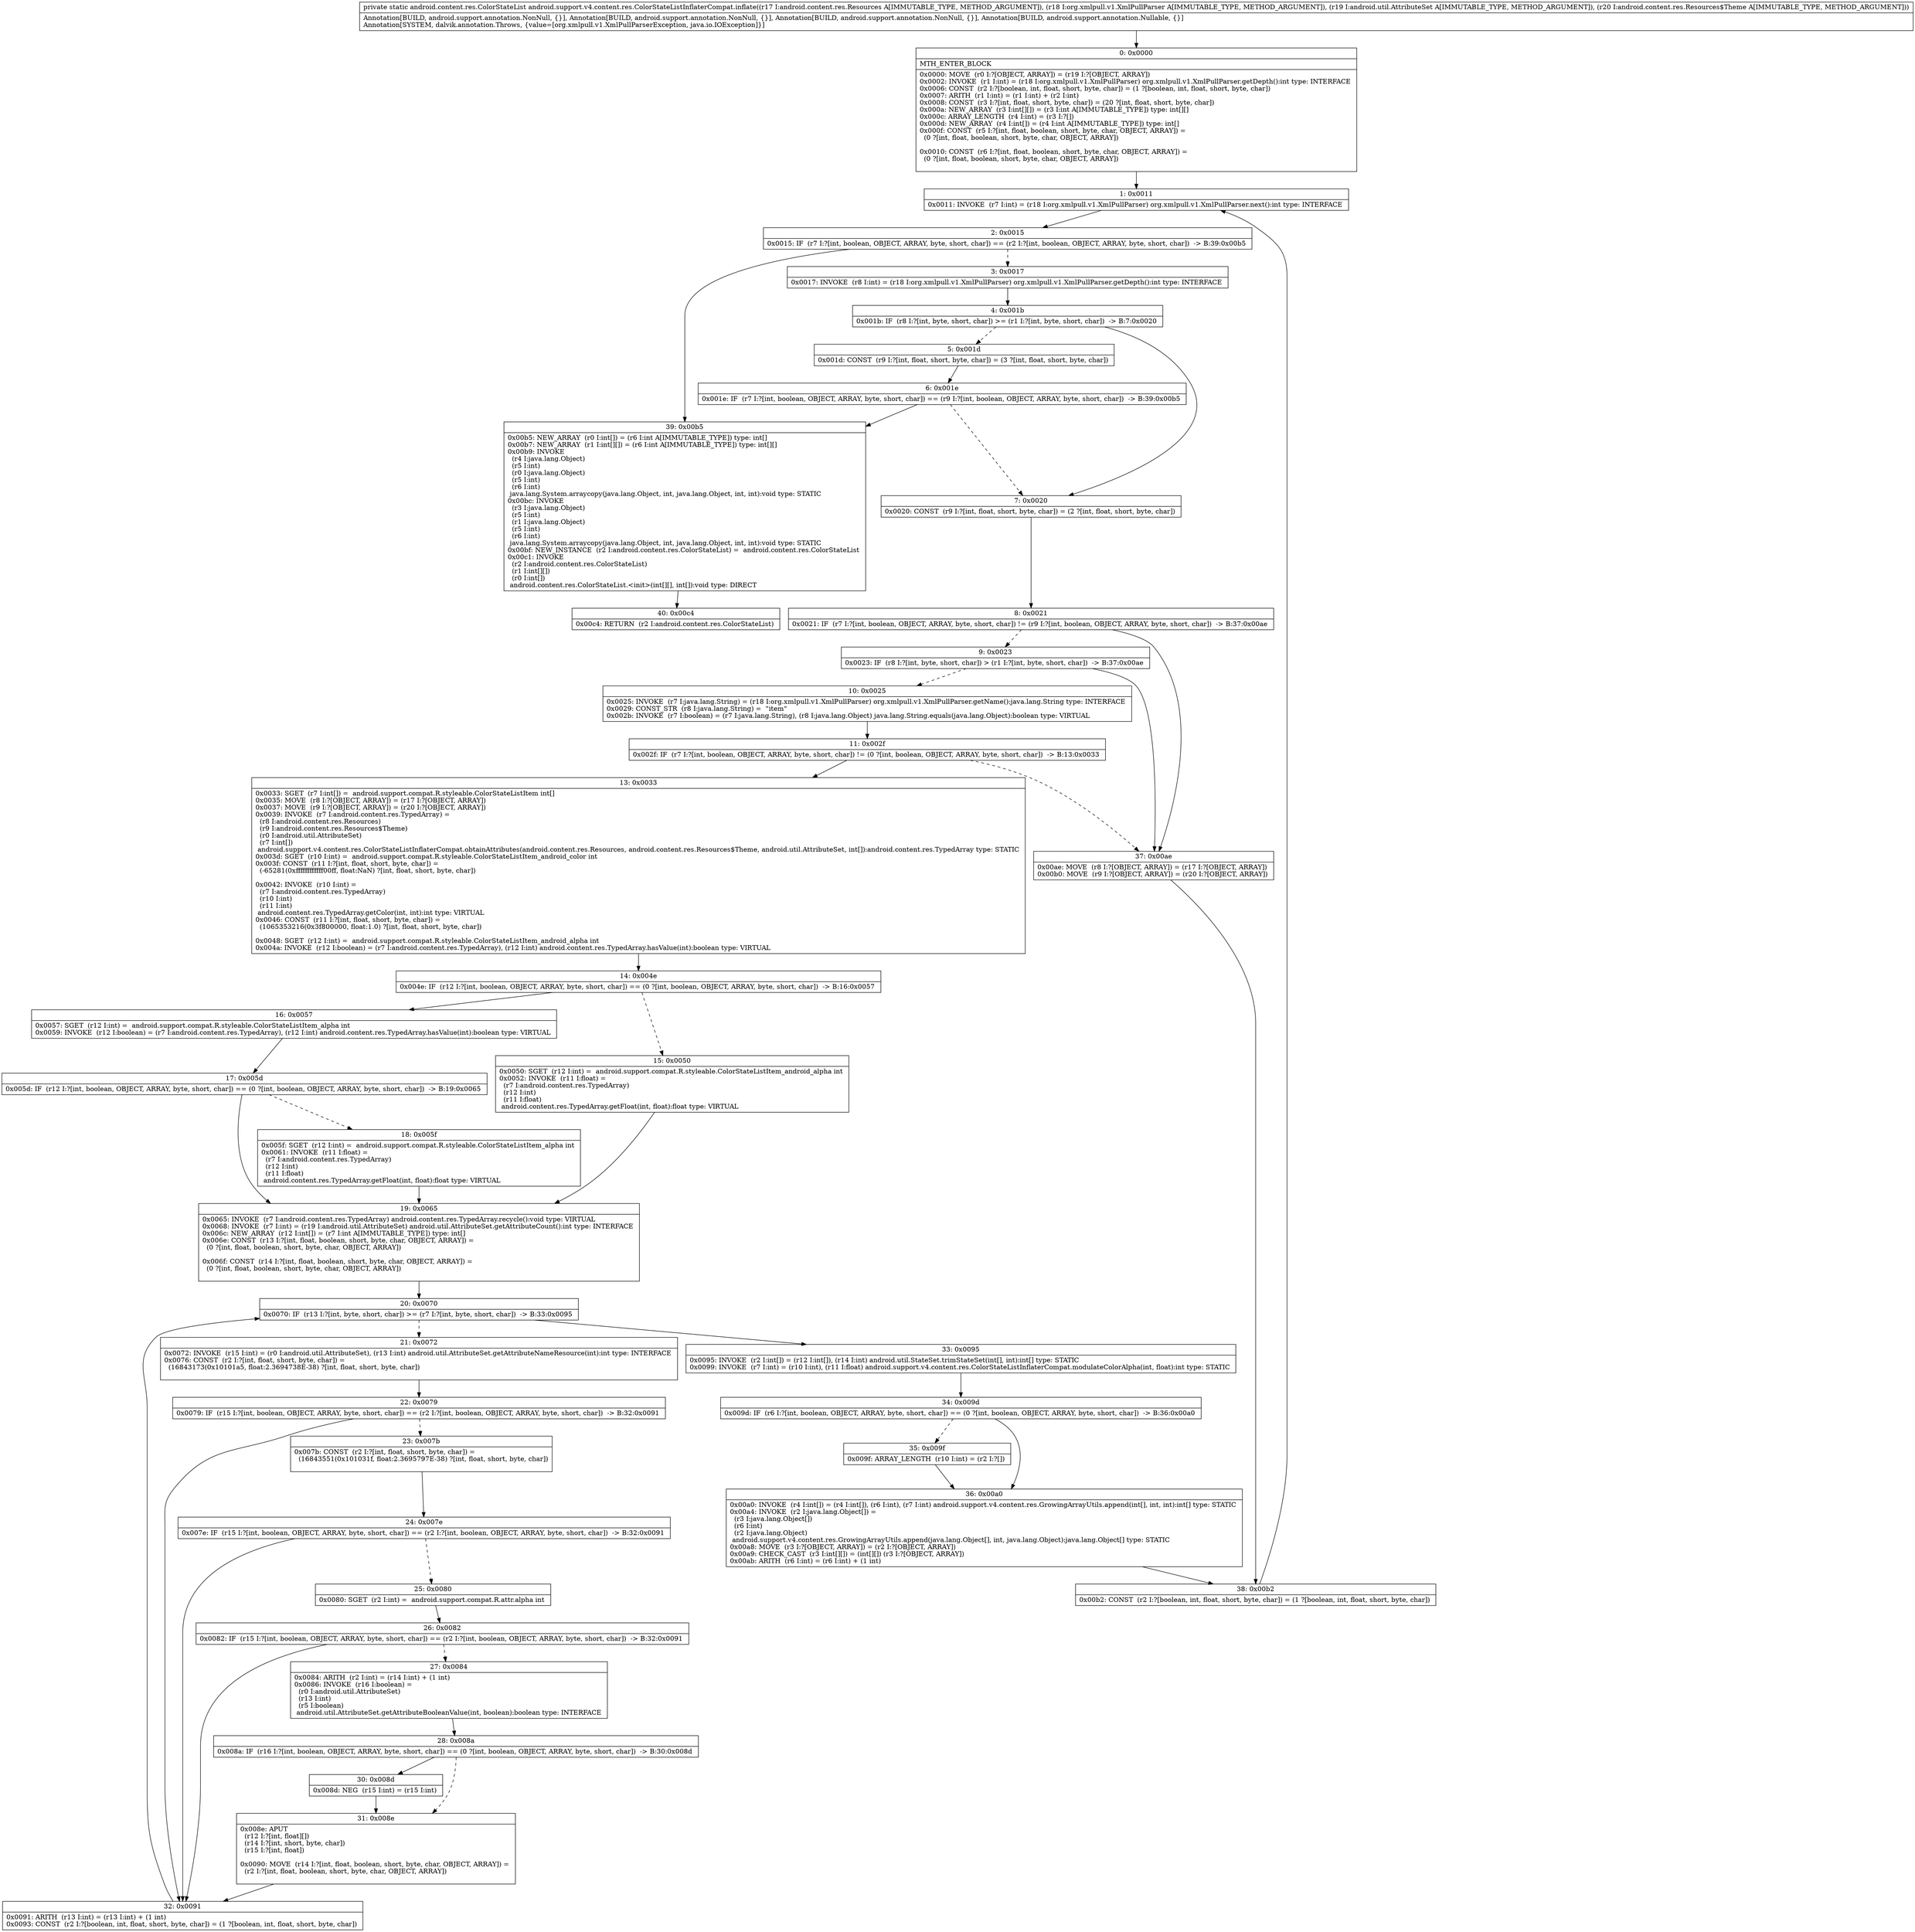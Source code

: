 digraph "CFG forandroid.support.v4.content.res.ColorStateListInflaterCompat.inflate(Landroid\/content\/res\/Resources;Lorg\/xmlpull\/v1\/XmlPullParser;Landroid\/util\/AttributeSet;Landroid\/content\/res\/Resources$Theme;)Landroid\/content\/res\/ColorStateList;" {
Node_0 [shape=record,label="{0\:\ 0x0000|MTH_ENTER_BLOCK\l|0x0000: MOVE  (r0 I:?[OBJECT, ARRAY]) = (r19 I:?[OBJECT, ARRAY]) \l0x0002: INVOKE  (r1 I:int) = (r18 I:org.xmlpull.v1.XmlPullParser) org.xmlpull.v1.XmlPullParser.getDepth():int type: INTERFACE \l0x0006: CONST  (r2 I:?[boolean, int, float, short, byte, char]) = (1 ?[boolean, int, float, short, byte, char]) \l0x0007: ARITH  (r1 I:int) = (r1 I:int) + (r2 I:int) \l0x0008: CONST  (r3 I:?[int, float, short, byte, char]) = (20 ?[int, float, short, byte, char]) \l0x000a: NEW_ARRAY  (r3 I:int[][]) = (r3 I:int A[IMMUTABLE_TYPE]) type: int[][] \l0x000c: ARRAY_LENGTH  (r4 I:int) = (r3 I:?[]) \l0x000d: NEW_ARRAY  (r4 I:int[]) = (r4 I:int A[IMMUTABLE_TYPE]) type: int[] \l0x000f: CONST  (r5 I:?[int, float, boolean, short, byte, char, OBJECT, ARRAY]) = \l  (0 ?[int, float, boolean, short, byte, char, OBJECT, ARRAY])\l \l0x0010: CONST  (r6 I:?[int, float, boolean, short, byte, char, OBJECT, ARRAY]) = \l  (0 ?[int, float, boolean, short, byte, char, OBJECT, ARRAY])\l \l}"];
Node_1 [shape=record,label="{1\:\ 0x0011|0x0011: INVOKE  (r7 I:int) = (r18 I:org.xmlpull.v1.XmlPullParser) org.xmlpull.v1.XmlPullParser.next():int type: INTERFACE \l}"];
Node_2 [shape=record,label="{2\:\ 0x0015|0x0015: IF  (r7 I:?[int, boolean, OBJECT, ARRAY, byte, short, char]) == (r2 I:?[int, boolean, OBJECT, ARRAY, byte, short, char])  \-\> B:39:0x00b5 \l}"];
Node_3 [shape=record,label="{3\:\ 0x0017|0x0017: INVOKE  (r8 I:int) = (r18 I:org.xmlpull.v1.XmlPullParser) org.xmlpull.v1.XmlPullParser.getDepth():int type: INTERFACE \l}"];
Node_4 [shape=record,label="{4\:\ 0x001b|0x001b: IF  (r8 I:?[int, byte, short, char]) \>= (r1 I:?[int, byte, short, char])  \-\> B:7:0x0020 \l}"];
Node_5 [shape=record,label="{5\:\ 0x001d|0x001d: CONST  (r9 I:?[int, float, short, byte, char]) = (3 ?[int, float, short, byte, char]) \l}"];
Node_6 [shape=record,label="{6\:\ 0x001e|0x001e: IF  (r7 I:?[int, boolean, OBJECT, ARRAY, byte, short, char]) == (r9 I:?[int, boolean, OBJECT, ARRAY, byte, short, char])  \-\> B:39:0x00b5 \l}"];
Node_7 [shape=record,label="{7\:\ 0x0020|0x0020: CONST  (r9 I:?[int, float, short, byte, char]) = (2 ?[int, float, short, byte, char]) \l}"];
Node_8 [shape=record,label="{8\:\ 0x0021|0x0021: IF  (r7 I:?[int, boolean, OBJECT, ARRAY, byte, short, char]) != (r9 I:?[int, boolean, OBJECT, ARRAY, byte, short, char])  \-\> B:37:0x00ae \l}"];
Node_9 [shape=record,label="{9\:\ 0x0023|0x0023: IF  (r8 I:?[int, byte, short, char]) \> (r1 I:?[int, byte, short, char])  \-\> B:37:0x00ae \l}"];
Node_10 [shape=record,label="{10\:\ 0x0025|0x0025: INVOKE  (r7 I:java.lang.String) = (r18 I:org.xmlpull.v1.XmlPullParser) org.xmlpull.v1.XmlPullParser.getName():java.lang.String type: INTERFACE \l0x0029: CONST_STR  (r8 I:java.lang.String) =  \"item\" \l0x002b: INVOKE  (r7 I:boolean) = (r7 I:java.lang.String), (r8 I:java.lang.Object) java.lang.String.equals(java.lang.Object):boolean type: VIRTUAL \l}"];
Node_11 [shape=record,label="{11\:\ 0x002f|0x002f: IF  (r7 I:?[int, boolean, OBJECT, ARRAY, byte, short, char]) != (0 ?[int, boolean, OBJECT, ARRAY, byte, short, char])  \-\> B:13:0x0033 \l}"];
Node_13 [shape=record,label="{13\:\ 0x0033|0x0033: SGET  (r7 I:int[]) =  android.support.compat.R.styleable.ColorStateListItem int[] \l0x0035: MOVE  (r8 I:?[OBJECT, ARRAY]) = (r17 I:?[OBJECT, ARRAY]) \l0x0037: MOVE  (r9 I:?[OBJECT, ARRAY]) = (r20 I:?[OBJECT, ARRAY]) \l0x0039: INVOKE  (r7 I:android.content.res.TypedArray) = \l  (r8 I:android.content.res.Resources)\l  (r9 I:android.content.res.Resources$Theme)\l  (r0 I:android.util.AttributeSet)\l  (r7 I:int[])\l android.support.v4.content.res.ColorStateListInflaterCompat.obtainAttributes(android.content.res.Resources, android.content.res.Resources$Theme, android.util.AttributeSet, int[]):android.content.res.TypedArray type: STATIC \l0x003d: SGET  (r10 I:int) =  android.support.compat.R.styleable.ColorStateListItem_android_color int \l0x003f: CONST  (r11 I:?[int, float, short, byte, char]) = \l  (\-65281(0xffffffffffff00ff, float:NaN) ?[int, float, short, byte, char])\l \l0x0042: INVOKE  (r10 I:int) = \l  (r7 I:android.content.res.TypedArray)\l  (r10 I:int)\l  (r11 I:int)\l android.content.res.TypedArray.getColor(int, int):int type: VIRTUAL \l0x0046: CONST  (r11 I:?[int, float, short, byte, char]) = \l  (1065353216(0x3f800000, float:1.0) ?[int, float, short, byte, char])\l \l0x0048: SGET  (r12 I:int) =  android.support.compat.R.styleable.ColorStateListItem_android_alpha int \l0x004a: INVOKE  (r12 I:boolean) = (r7 I:android.content.res.TypedArray), (r12 I:int) android.content.res.TypedArray.hasValue(int):boolean type: VIRTUAL \l}"];
Node_14 [shape=record,label="{14\:\ 0x004e|0x004e: IF  (r12 I:?[int, boolean, OBJECT, ARRAY, byte, short, char]) == (0 ?[int, boolean, OBJECT, ARRAY, byte, short, char])  \-\> B:16:0x0057 \l}"];
Node_15 [shape=record,label="{15\:\ 0x0050|0x0050: SGET  (r12 I:int) =  android.support.compat.R.styleable.ColorStateListItem_android_alpha int \l0x0052: INVOKE  (r11 I:float) = \l  (r7 I:android.content.res.TypedArray)\l  (r12 I:int)\l  (r11 I:float)\l android.content.res.TypedArray.getFloat(int, float):float type: VIRTUAL \l}"];
Node_16 [shape=record,label="{16\:\ 0x0057|0x0057: SGET  (r12 I:int) =  android.support.compat.R.styleable.ColorStateListItem_alpha int \l0x0059: INVOKE  (r12 I:boolean) = (r7 I:android.content.res.TypedArray), (r12 I:int) android.content.res.TypedArray.hasValue(int):boolean type: VIRTUAL \l}"];
Node_17 [shape=record,label="{17\:\ 0x005d|0x005d: IF  (r12 I:?[int, boolean, OBJECT, ARRAY, byte, short, char]) == (0 ?[int, boolean, OBJECT, ARRAY, byte, short, char])  \-\> B:19:0x0065 \l}"];
Node_18 [shape=record,label="{18\:\ 0x005f|0x005f: SGET  (r12 I:int) =  android.support.compat.R.styleable.ColorStateListItem_alpha int \l0x0061: INVOKE  (r11 I:float) = \l  (r7 I:android.content.res.TypedArray)\l  (r12 I:int)\l  (r11 I:float)\l android.content.res.TypedArray.getFloat(int, float):float type: VIRTUAL \l}"];
Node_19 [shape=record,label="{19\:\ 0x0065|0x0065: INVOKE  (r7 I:android.content.res.TypedArray) android.content.res.TypedArray.recycle():void type: VIRTUAL \l0x0068: INVOKE  (r7 I:int) = (r19 I:android.util.AttributeSet) android.util.AttributeSet.getAttributeCount():int type: INTERFACE \l0x006c: NEW_ARRAY  (r12 I:int[]) = (r7 I:int A[IMMUTABLE_TYPE]) type: int[] \l0x006e: CONST  (r13 I:?[int, float, boolean, short, byte, char, OBJECT, ARRAY]) = \l  (0 ?[int, float, boolean, short, byte, char, OBJECT, ARRAY])\l \l0x006f: CONST  (r14 I:?[int, float, boolean, short, byte, char, OBJECT, ARRAY]) = \l  (0 ?[int, float, boolean, short, byte, char, OBJECT, ARRAY])\l \l}"];
Node_20 [shape=record,label="{20\:\ 0x0070|0x0070: IF  (r13 I:?[int, byte, short, char]) \>= (r7 I:?[int, byte, short, char])  \-\> B:33:0x0095 \l}"];
Node_21 [shape=record,label="{21\:\ 0x0072|0x0072: INVOKE  (r15 I:int) = (r0 I:android.util.AttributeSet), (r13 I:int) android.util.AttributeSet.getAttributeNameResource(int):int type: INTERFACE \l0x0076: CONST  (r2 I:?[int, float, short, byte, char]) = \l  (16843173(0x10101a5, float:2.3694738E\-38) ?[int, float, short, byte, char])\l \l}"];
Node_22 [shape=record,label="{22\:\ 0x0079|0x0079: IF  (r15 I:?[int, boolean, OBJECT, ARRAY, byte, short, char]) == (r2 I:?[int, boolean, OBJECT, ARRAY, byte, short, char])  \-\> B:32:0x0091 \l}"];
Node_23 [shape=record,label="{23\:\ 0x007b|0x007b: CONST  (r2 I:?[int, float, short, byte, char]) = \l  (16843551(0x101031f, float:2.3695797E\-38) ?[int, float, short, byte, char])\l \l}"];
Node_24 [shape=record,label="{24\:\ 0x007e|0x007e: IF  (r15 I:?[int, boolean, OBJECT, ARRAY, byte, short, char]) == (r2 I:?[int, boolean, OBJECT, ARRAY, byte, short, char])  \-\> B:32:0x0091 \l}"];
Node_25 [shape=record,label="{25\:\ 0x0080|0x0080: SGET  (r2 I:int) =  android.support.compat.R.attr.alpha int \l}"];
Node_26 [shape=record,label="{26\:\ 0x0082|0x0082: IF  (r15 I:?[int, boolean, OBJECT, ARRAY, byte, short, char]) == (r2 I:?[int, boolean, OBJECT, ARRAY, byte, short, char])  \-\> B:32:0x0091 \l}"];
Node_27 [shape=record,label="{27\:\ 0x0084|0x0084: ARITH  (r2 I:int) = (r14 I:int) + (1 int) \l0x0086: INVOKE  (r16 I:boolean) = \l  (r0 I:android.util.AttributeSet)\l  (r13 I:int)\l  (r5 I:boolean)\l android.util.AttributeSet.getAttributeBooleanValue(int, boolean):boolean type: INTERFACE \l}"];
Node_28 [shape=record,label="{28\:\ 0x008a|0x008a: IF  (r16 I:?[int, boolean, OBJECT, ARRAY, byte, short, char]) == (0 ?[int, boolean, OBJECT, ARRAY, byte, short, char])  \-\> B:30:0x008d \l}"];
Node_30 [shape=record,label="{30\:\ 0x008d|0x008d: NEG  (r15 I:int) = (r15 I:int) \l}"];
Node_31 [shape=record,label="{31\:\ 0x008e|0x008e: APUT  \l  (r12 I:?[int, float][])\l  (r14 I:?[int, short, byte, char])\l  (r15 I:?[int, float])\l \l0x0090: MOVE  (r14 I:?[int, float, boolean, short, byte, char, OBJECT, ARRAY]) = \l  (r2 I:?[int, float, boolean, short, byte, char, OBJECT, ARRAY])\l \l}"];
Node_32 [shape=record,label="{32\:\ 0x0091|0x0091: ARITH  (r13 I:int) = (r13 I:int) + (1 int) \l0x0093: CONST  (r2 I:?[boolean, int, float, short, byte, char]) = (1 ?[boolean, int, float, short, byte, char]) \l}"];
Node_33 [shape=record,label="{33\:\ 0x0095|0x0095: INVOKE  (r2 I:int[]) = (r12 I:int[]), (r14 I:int) android.util.StateSet.trimStateSet(int[], int):int[] type: STATIC \l0x0099: INVOKE  (r7 I:int) = (r10 I:int), (r11 I:float) android.support.v4.content.res.ColorStateListInflaterCompat.modulateColorAlpha(int, float):int type: STATIC \l}"];
Node_34 [shape=record,label="{34\:\ 0x009d|0x009d: IF  (r6 I:?[int, boolean, OBJECT, ARRAY, byte, short, char]) == (0 ?[int, boolean, OBJECT, ARRAY, byte, short, char])  \-\> B:36:0x00a0 \l}"];
Node_35 [shape=record,label="{35\:\ 0x009f|0x009f: ARRAY_LENGTH  (r10 I:int) = (r2 I:?[]) \l}"];
Node_36 [shape=record,label="{36\:\ 0x00a0|0x00a0: INVOKE  (r4 I:int[]) = (r4 I:int[]), (r6 I:int), (r7 I:int) android.support.v4.content.res.GrowingArrayUtils.append(int[], int, int):int[] type: STATIC \l0x00a4: INVOKE  (r2 I:java.lang.Object[]) = \l  (r3 I:java.lang.Object[])\l  (r6 I:int)\l  (r2 I:java.lang.Object)\l android.support.v4.content.res.GrowingArrayUtils.append(java.lang.Object[], int, java.lang.Object):java.lang.Object[] type: STATIC \l0x00a8: MOVE  (r3 I:?[OBJECT, ARRAY]) = (r2 I:?[OBJECT, ARRAY]) \l0x00a9: CHECK_CAST  (r3 I:int[][]) = (int[][]) (r3 I:?[OBJECT, ARRAY]) \l0x00ab: ARITH  (r6 I:int) = (r6 I:int) + (1 int) \l}"];
Node_37 [shape=record,label="{37\:\ 0x00ae|0x00ae: MOVE  (r8 I:?[OBJECT, ARRAY]) = (r17 I:?[OBJECT, ARRAY]) \l0x00b0: MOVE  (r9 I:?[OBJECT, ARRAY]) = (r20 I:?[OBJECT, ARRAY]) \l}"];
Node_38 [shape=record,label="{38\:\ 0x00b2|0x00b2: CONST  (r2 I:?[boolean, int, float, short, byte, char]) = (1 ?[boolean, int, float, short, byte, char]) \l}"];
Node_39 [shape=record,label="{39\:\ 0x00b5|0x00b5: NEW_ARRAY  (r0 I:int[]) = (r6 I:int A[IMMUTABLE_TYPE]) type: int[] \l0x00b7: NEW_ARRAY  (r1 I:int[][]) = (r6 I:int A[IMMUTABLE_TYPE]) type: int[][] \l0x00b9: INVOKE  \l  (r4 I:java.lang.Object)\l  (r5 I:int)\l  (r0 I:java.lang.Object)\l  (r5 I:int)\l  (r6 I:int)\l java.lang.System.arraycopy(java.lang.Object, int, java.lang.Object, int, int):void type: STATIC \l0x00bc: INVOKE  \l  (r3 I:java.lang.Object)\l  (r5 I:int)\l  (r1 I:java.lang.Object)\l  (r5 I:int)\l  (r6 I:int)\l java.lang.System.arraycopy(java.lang.Object, int, java.lang.Object, int, int):void type: STATIC \l0x00bf: NEW_INSTANCE  (r2 I:android.content.res.ColorStateList) =  android.content.res.ColorStateList \l0x00c1: INVOKE  \l  (r2 I:android.content.res.ColorStateList)\l  (r1 I:int[][])\l  (r0 I:int[])\l android.content.res.ColorStateList.\<init\>(int[][], int[]):void type: DIRECT \l}"];
Node_40 [shape=record,label="{40\:\ 0x00c4|0x00c4: RETURN  (r2 I:android.content.res.ColorStateList) \l}"];
MethodNode[shape=record,label="{private static android.content.res.ColorStateList android.support.v4.content.res.ColorStateListInflaterCompat.inflate((r17 I:android.content.res.Resources A[IMMUTABLE_TYPE, METHOD_ARGUMENT]), (r18 I:org.xmlpull.v1.XmlPullParser A[IMMUTABLE_TYPE, METHOD_ARGUMENT]), (r19 I:android.util.AttributeSet A[IMMUTABLE_TYPE, METHOD_ARGUMENT]), (r20 I:android.content.res.Resources$Theme A[IMMUTABLE_TYPE, METHOD_ARGUMENT]))  | Annotation[BUILD, android.support.annotation.NonNull, \{\}], Annotation[BUILD, android.support.annotation.NonNull, \{\}], Annotation[BUILD, android.support.annotation.NonNull, \{\}], Annotation[BUILD, android.support.annotation.Nullable, \{\}]\lAnnotation[SYSTEM, dalvik.annotation.Throws, \{value=[org.xmlpull.v1.XmlPullParserException, java.io.IOException]\}]\l}"];
MethodNode -> Node_0;
Node_0 -> Node_1;
Node_1 -> Node_2;
Node_2 -> Node_3[style=dashed];
Node_2 -> Node_39;
Node_3 -> Node_4;
Node_4 -> Node_5[style=dashed];
Node_4 -> Node_7;
Node_5 -> Node_6;
Node_6 -> Node_7[style=dashed];
Node_6 -> Node_39;
Node_7 -> Node_8;
Node_8 -> Node_9[style=dashed];
Node_8 -> Node_37;
Node_9 -> Node_10[style=dashed];
Node_9 -> Node_37;
Node_10 -> Node_11;
Node_11 -> Node_13;
Node_11 -> Node_37[style=dashed];
Node_13 -> Node_14;
Node_14 -> Node_15[style=dashed];
Node_14 -> Node_16;
Node_15 -> Node_19;
Node_16 -> Node_17;
Node_17 -> Node_18[style=dashed];
Node_17 -> Node_19;
Node_18 -> Node_19;
Node_19 -> Node_20;
Node_20 -> Node_21[style=dashed];
Node_20 -> Node_33;
Node_21 -> Node_22;
Node_22 -> Node_23[style=dashed];
Node_22 -> Node_32;
Node_23 -> Node_24;
Node_24 -> Node_25[style=dashed];
Node_24 -> Node_32;
Node_25 -> Node_26;
Node_26 -> Node_27[style=dashed];
Node_26 -> Node_32;
Node_27 -> Node_28;
Node_28 -> Node_30;
Node_28 -> Node_31[style=dashed];
Node_30 -> Node_31;
Node_31 -> Node_32;
Node_32 -> Node_20;
Node_33 -> Node_34;
Node_34 -> Node_35[style=dashed];
Node_34 -> Node_36;
Node_35 -> Node_36;
Node_36 -> Node_38;
Node_37 -> Node_38;
Node_38 -> Node_1;
Node_39 -> Node_40;
}

